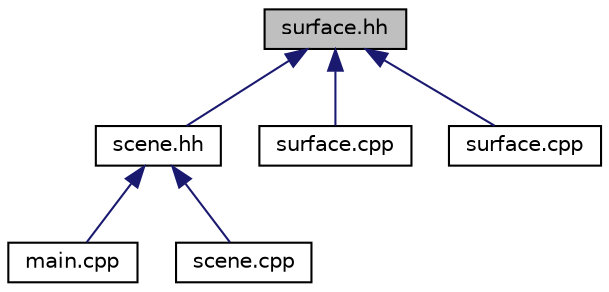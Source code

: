 digraph "surface.hh"
{
 // LATEX_PDF_SIZE
  edge [fontname="Helvetica",fontsize="10",labelfontname="Helvetica",labelfontsize="10"];
  node [fontname="Helvetica",fontsize="10",shape=record];
  Node1 [label="surface.hh",height=0.2,width=0.4,color="black", fillcolor="grey75", style="filled", fontcolor="black",tooltip="Definicja klasy Surface."];
  Node1 -> Node2 [dir="back",color="midnightblue",fontsize="10",style="solid",fontname="Helvetica"];
  Node2 [label="scene.hh",height=0.2,width=0.4,color="black", fillcolor="white", style="filled",URL="$scene_8hh.html",tooltip="Definicja klasy Scene."];
  Node2 -> Node3 [dir="back",color="midnightblue",fontsize="10",style="solid",fontname="Helvetica"];
  Node3 [label="main.cpp",height=0.2,width=0.4,color="black", fillcolor="white", style="filled",URL="$app_2main_8cpp.html",tooltip=" "];
  Node2 -> Node4 [dir="back",color="midnightblue",fontsize="10",style="solid",fontname="Helvetica"];
  Node4 [label="scene.cpp",height=0.2,width=0.4,color="black", fillcolor="white", style="filled",URL="$scene_8cpp.html",tooltip="plik źródłowy"];
  Node1 -> Node5 [dir="back",color="midnightblue",fontsize="10",style="solid",fontname="Helvetica"];
  Node5 [label="surface.cpp",height=0.2,width=0.4,color="black", fillcolor="white", style="filled",URL="$src_2surface_8cpp.html",tooltip="plik źródłowy"];
  Node1 -> Node6 [dir="back",color="midnightblue",fontsize="10",style="solid",fontname="Helvetica"];
  Node6 [label="surface.cpp",height=0.2,width=0.4,color="black", fillcolor="white", style="filled",URL="$tests_2surface_8cpp.html",tooltip=" "];
}
